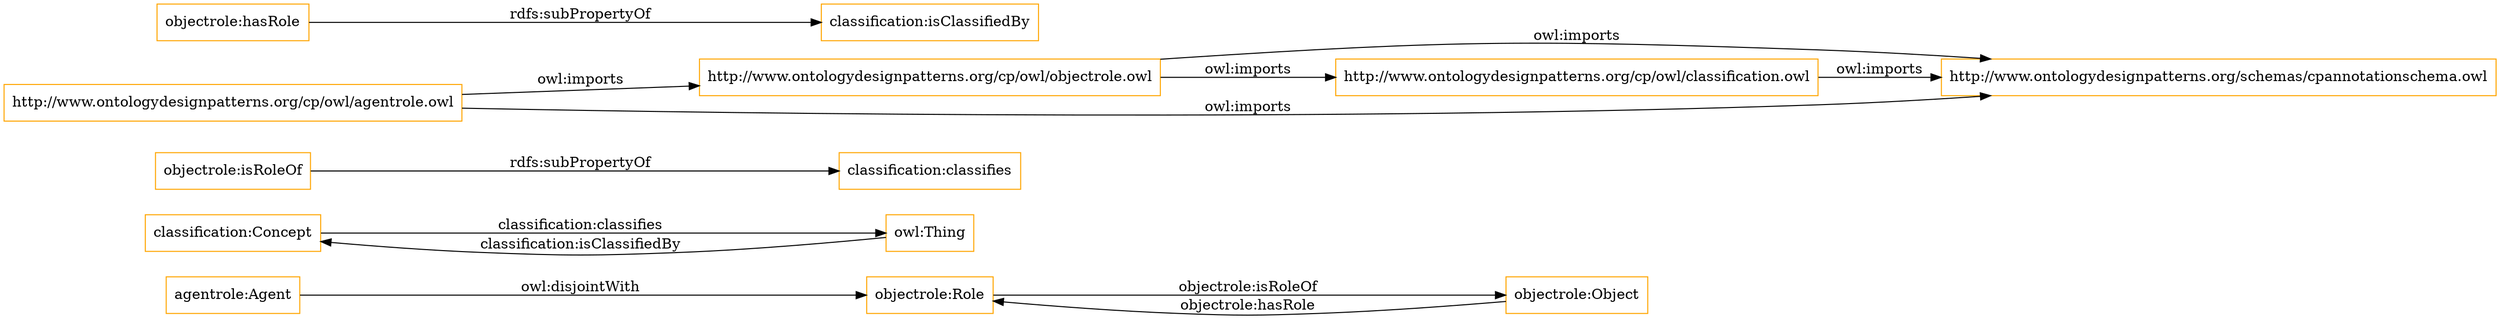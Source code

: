 digraph ar2dtool_diagram { 
rankdir=LR;
size="1501"
node [shape = rectangle, color="orange"]; "objectrole:Role" "objectrole:Object" "agentrole:Agent" "classification:Concept" "owl:Thing" ; /*classes style*/
	"objectrole:isRoleOf" -> "classification:classifies" [ label = "rdfs:subPropertyOf" ];
	"http://www.ontologydesignpatterns.org/cp/owl/agentrole.owl" -> "http://www.ontologydesignpatterns.org/cp/owl/objectrole.owl" [ label = "owl:imports" ];
	"http://www.ontologydesignpatterns.org/cp/owl/agentrole.owl" -> "http://www.ontologydesignpatterns.org/schemas/cpannotationschema.owl" [ label = "owl:imports" ];
	"http://www.ontologydesignpatterns.org/cp/owl/objectrole.owl" -> "http://www.ontologydesignpatterns.org/cp/owl/classification.owl" [ label = "owl:imports" ];
	"http://www.ontologydesignpatterns.org/cp/owl/objectrole.owl" -> "http://www.ontologydesignpatterns.org/schemas/cpannotationschema.owl" [ label = "owl:imports" ];
	"agentrole:Agent" -> "objectrole:Role" [ label = "owl:disjointWith" ];
	"objectrole:hasRole" -> "classification:isClassifiedBy" [ label = "rdfs:subPropertyOf" ];
	"http://www.ontologydesignpatterns.org/cp/owl/classification.owl" -> "http://www.ontologydesignpatterns.org/schemas/cpannotationschema.owl" [ label = "owl:imports" ];
	"classification:Concept" -> "owl:Thing" [ label = "classification:classifies" ];
	"objectrole:Object" -> "objectrole:Role" [ label = "objectrole:hasRole" ];
	"owl:Thing" -> "classification:Concept" [ label = "classification:isClassifiedBy" ];
	"objectrole:Role" -> "objectrole:Object" [ label = "objectrole:isRoleOf" ];

}
